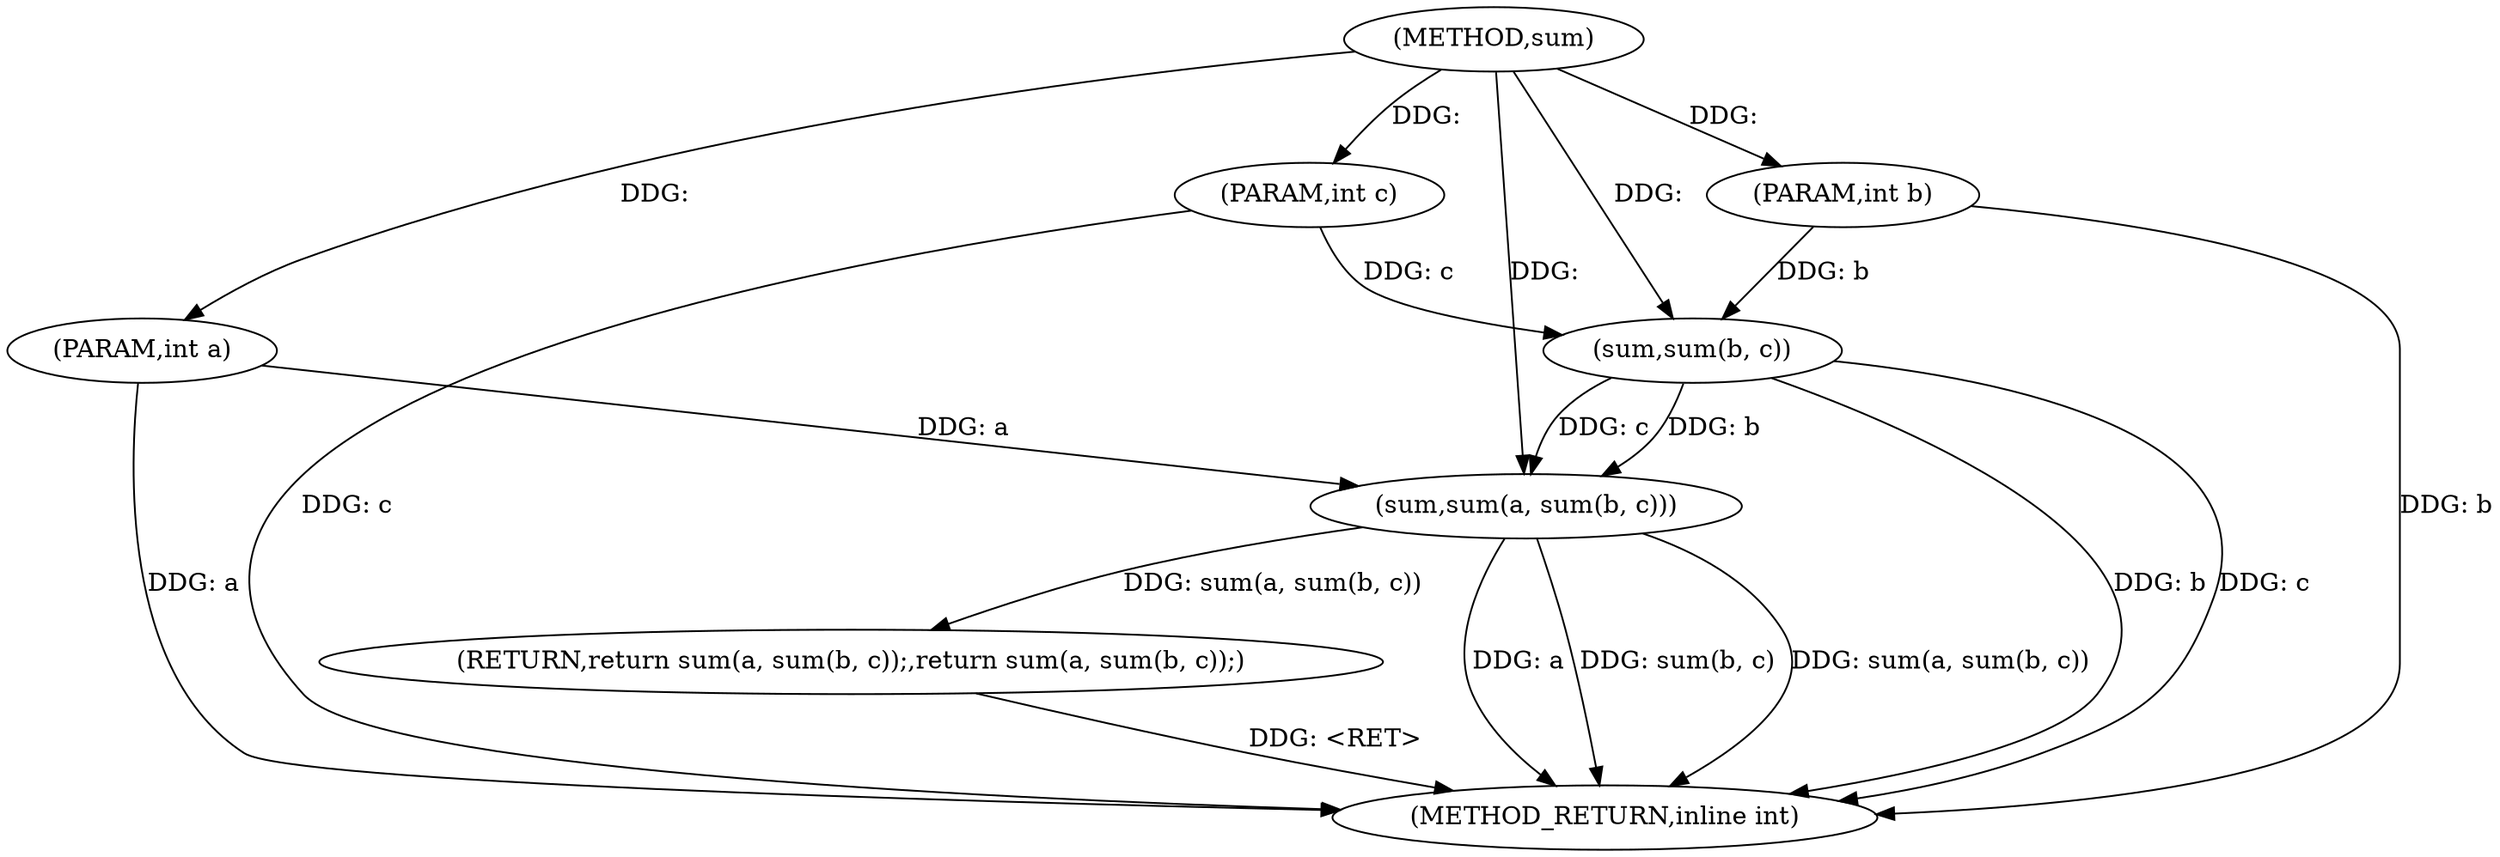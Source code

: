 digraph "sum" {  
"1002122" [label = "(METHOD,sum)" ]
"1002133" [label = "(METHOD_RETURN,inline int)" ]
"1002123" [label = "(PARAM,int a)" ]
"1002124" [label = "(PARAM,int b)" ]
"1002125" [label = "(PARAM,int c)" ]
"1002127" [label = "(RETURN,return sum(a, sum(b, c));,return sum(a, sum(b, c));)" ]
"1002128" [label = "(sum,sum(a, sum(b, c)))" ]
"1002130" [label = "(sum,sum(b, c))" ]
  "1002127" -> "1002133"  [ label = "DDG: <RET>"] 
  "1002123" -> "1002133"  [ label = "DDG: a"] 
  "1002124" -> "1002133"  [ label = "DDG: b"] 
  "1002125" -> "1002133"  [ label = "DDG: c"] 
  "1002128" -> "1002133"  [ label = "DDG: a"] 
  "1002130" -> "1002133"  [ label = "DDG: b"] 
  "1002130" -> "1002133"  [ label = "DDG: c"] 
  "1002128" -> "1002133"  [ label = "DDG: sum(b, c)"] 
  "1002128" -> "1002133"  [ label = "DDG: sum(a, sum(b, c))"] 
  "1002122" -> "1002123"  [ label = "DDG: "] 
  "1002122" -> "1002124"  [ label = "DDG: "] 
  "1002122" -> "1002125"  [ label = "DDG: "] 
  "1002128" -> "1002127"  [ label = "DDG: sum(a, sum(b, c))"] 
  "1002123" -> "1002128"  [ label = "DDG: a"] 
  "1002122" -> "1002128"  [ label = "DDG: "] 
  "1002130" -> "1002128"  [ label = "DDG: c"] 
  "1002130" -> "1002128"  [ label = "DDG: b"] 
  "1002124" -> "1002130"  [ label = "DDG: b"] 
  "1002122" -> "1002130"  [ label = "DDG: "] 
  "1002125" -> "1002130"  [ label = "DDG: c"] 
}
